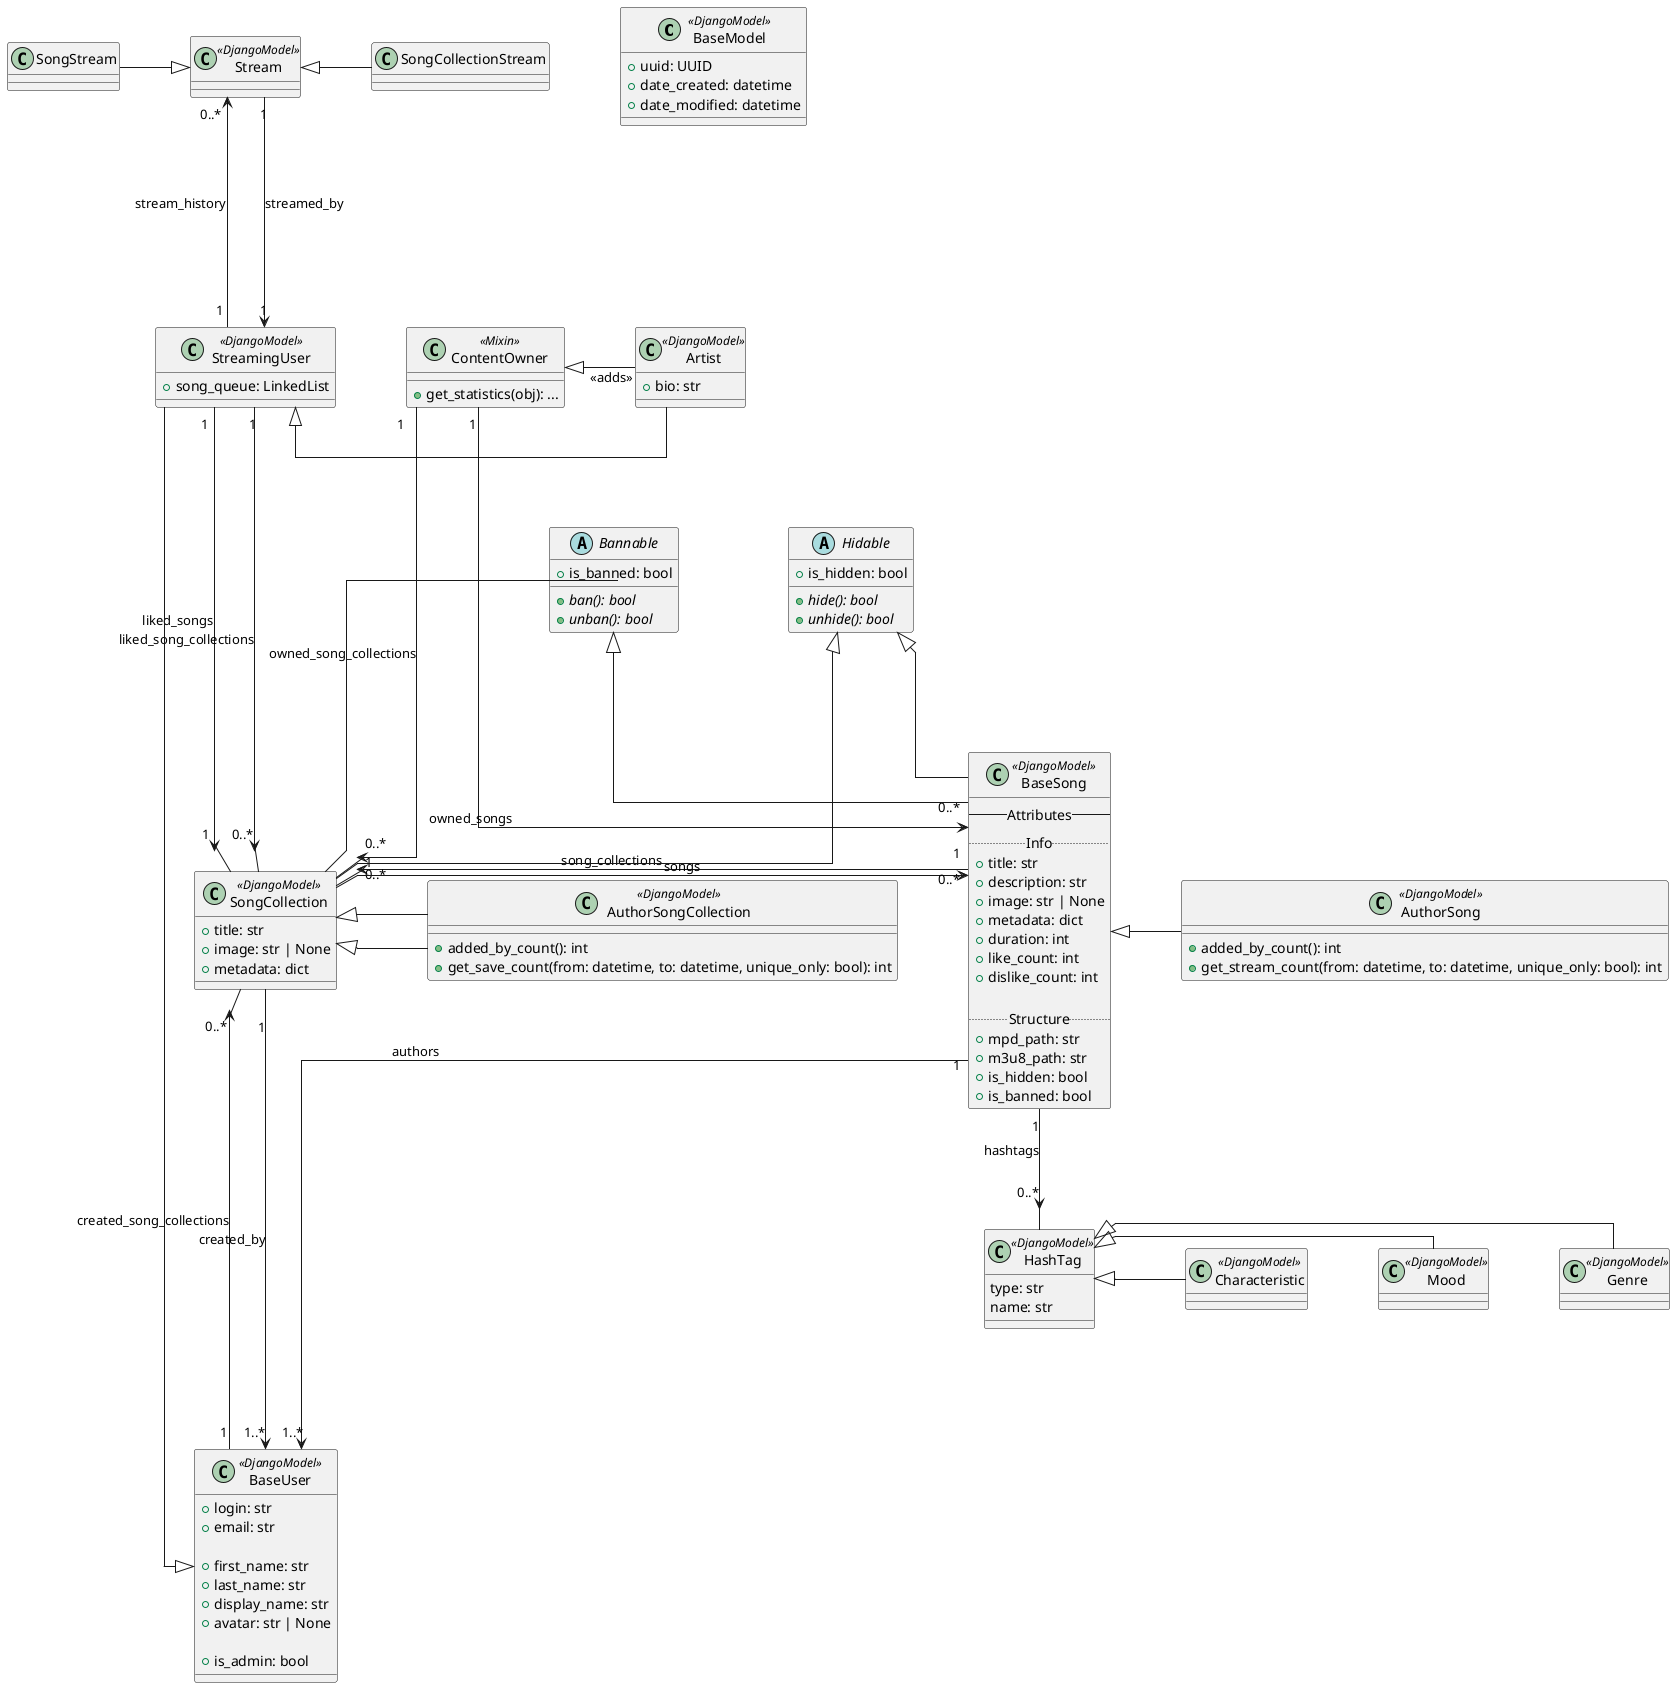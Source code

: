 @startuml BackendBase

skinparam groupInheritance 2
skinparam linetype ortho
skinparam nodesep 70
skinparam ranksep 100
' INFO: all images are represented as their paths(strings)

' INFO: all models inherit from `BaseModel`,
'  not inserting actual links in order no to clutter the diagram
class BaseModel<<DjangoModel>>{
    ' uuidv7
    + uuid: UUID
    + date_created: datetime
    + date_modified: datetime
}

' ### Users
class BaseUser<<DjangoModel>>{
    ' unique
    + login: str
    + email: str

    + first_name: str
    + last_name: str
    + display_name: str
    + avatar: str | None

    + is_admin: bool
    ' auth stuff later
}
BaseUser "1"--->"0..*" SongCollection: created_song_collections

class StreamingUser<<DjangoModel>>{
    + song_queue: LinkedList
'    + spaceTaken: int - future
}
StreamingUser "1"--->"1" SongCollection: liked_songs
StreamingUser "1"--->"0..*" SongCollection: liked_song_collections
StreamingUser "1"---> "0..*" Stream: stream_history
BaseUser <|- StreamingUser

class ContentOwner<<Mixin>>{
    + get_statistics(obj): ...
}
ContentOwner "1"--->"0..*" BaseSong: owned_songs
ContentOwner "1"--->"0..*" SongCollection: owned_song_collections

class Artist<<DjangoModel>>{
    + bio: str
'    + hub: InfoHub
'    + artist_relations: ArtistRelation
}
StreamingUser <|- Artist
ContentOwner <|- Artist: <<adds>>
'class ArtistRelation{
'    + related_to: Artist
'    + degree: int
'}

abstract class Hidable{
    + is_hidden: bool

    + {abstract} hide(): bool
    + {abstract} unhide(): bool
}
abstract class Bannable{
    + is_banned: bool

    + {abstract} ban(): bool
    + {abstract} unban(): bool
}

' ### Songs
class BaseSong<<DjangoModel>> extends Hidable, Bannable {
    --Attributes--
    ..Info..
    + title: str
    + description: str
    + image: str | None
    + metadata: dict
    + duration: int
    + like_count: int
    + dislike_count: int

    ..Structure..
    + mpd_path: str
    + m3u8_path: str
    + is_hidden: bool
    + is_banned: bool
}
BaseSong "1"--->"1..*" BaseUser: authors
BaseSong "1"-->"0..*" HashTag: hashtags
BaseSong "1"-->"0..*" SongCollection: song_collections

class AuthorSong<<DjangoModel>>{
    + added_by_count(): int
    + get_stream_count(from: datetime, to: datetime, unique_only: bool): int
}
BaseSong <|- AuthorSong

' ### Song containers
class SongCollection<<DjangoModel>> implements Hidable, Bannable{
    + title: str
    + image: str | None
    + metadata: dict
}
SongCollection "1"->"0..*" BaseSong: songs
SongCollection "1"-->"1..*" BaseUser: created_by

class AuthorSongCollection<<DjangoModel>> extends SongCollection{
    + added_by_count(): int
    + get_save_count(from: datetime, to: datetime, unique_only: bool): int
}
SongCollection <|- AuthorSongCollection

class Stream<<DjangoModel>>
Stream "1" --> "1" StreamingUser: streamed_by
Stream <|-left SongStream
Stream <|- SongCollectionStream

' ### Categorisation
class HashTag<<DjangoModel>>{
    type: str
    name: str
}
class Genre<<DjangoModel>>
HashTag <|- Genre
class Mood<<DjangoModel>>
HashTag <|- Mood
class Characteristic<<DjangoModel>>
HashTag <|- Characteristic

' layout
@enduml
